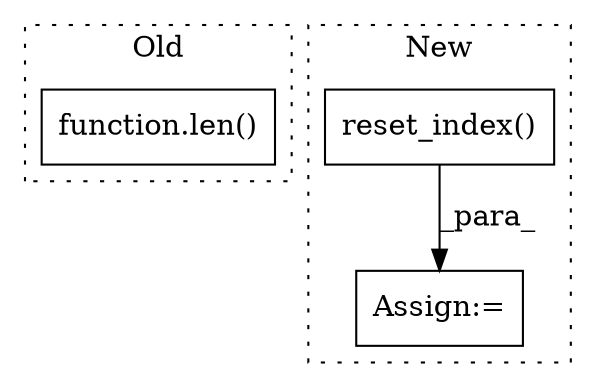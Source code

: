 digraph G {
subgraph cluster0 {
1 [label="function.len()" a="75" s="4097,4111" l="4,1" shape="box"];
label = "Old";
style="dotted";
}
subgraph cluster1 {
2 [label="reset_index()" a="75" s="3609" l="79" shape="box"];
3 [label="Assign:=" a="68" s="3789" l="3" shape="box"];
label = "New";
style="dotted";
}
2 -> 3 [label="_para_"];
}